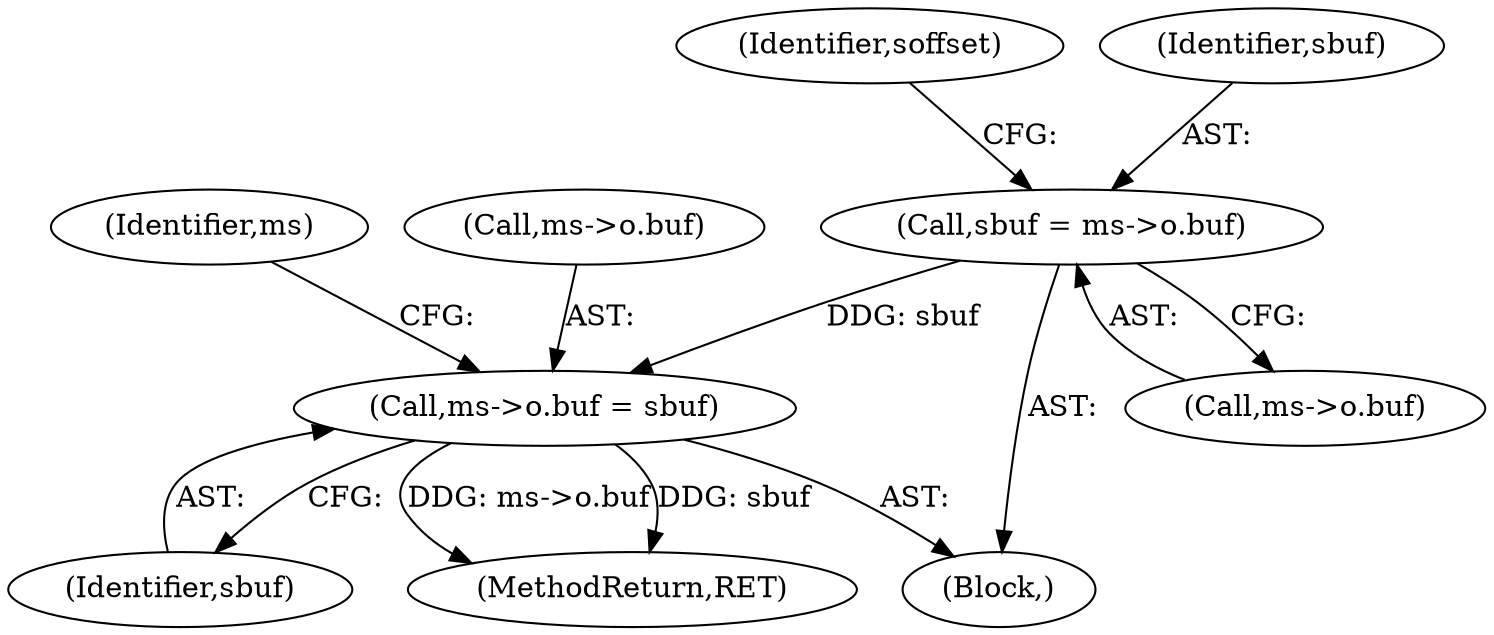 digraph "0_file_447558595a3650db2886cd2f416ad0beba965801@pointer" {
"1002579" [label="(Call,ms->o.buf = sbuf)"];
"1002523" [label="(Call,sbuf = ms->o.buf)"];
"1002435" [label="(Block,)"];
"1002579" [label="(Call,ms->o.buf = sbuf)"];
"1002588" [label="(Identifier,ms)"];
"1002580" [label="(Call,ms->o.buf)"];
"1002523" [label="(Call,sbuf = ms->o.buf)"];
"1002525" [label="(Call,ms->o.buf)"];
"1002585" [label="(Identifier,sbuf)"];
"1002531" [label="(Identifier,soffset)"];
"1002524" [label="(Identifier,sbuf)"];
"1002756" [label="(MethodReturn,RET)"];
"1002579" -> "1002435"  [label="AST: "];
"1002579" -> "1002585"  [label="CFG: "];
"1002580" -> "1002579"  [label="AST: "];
"1002585" -> "1002579"  [label="AST: "];
"1002588" -> "1002579"  [label="CFG: "];
"1002579" -> "1002756"  [label="DDG: ms->o.buf"];
"1002579" -> "1002756"  [label="DDG: sbuf"];
"1002523" -> "1002579"  [label="DDG: sbuf"];
"1002523" -> "1002435"  [label="AST: "];
"1002523" -> "1002525"  [label="CFG: "];
"1002524" -> "1002523"  [label="AST: "];
"1002525" -> "1002523"  [label="AST: "];
"1002531" -> "1002523"  [label="CFG: "];
}
